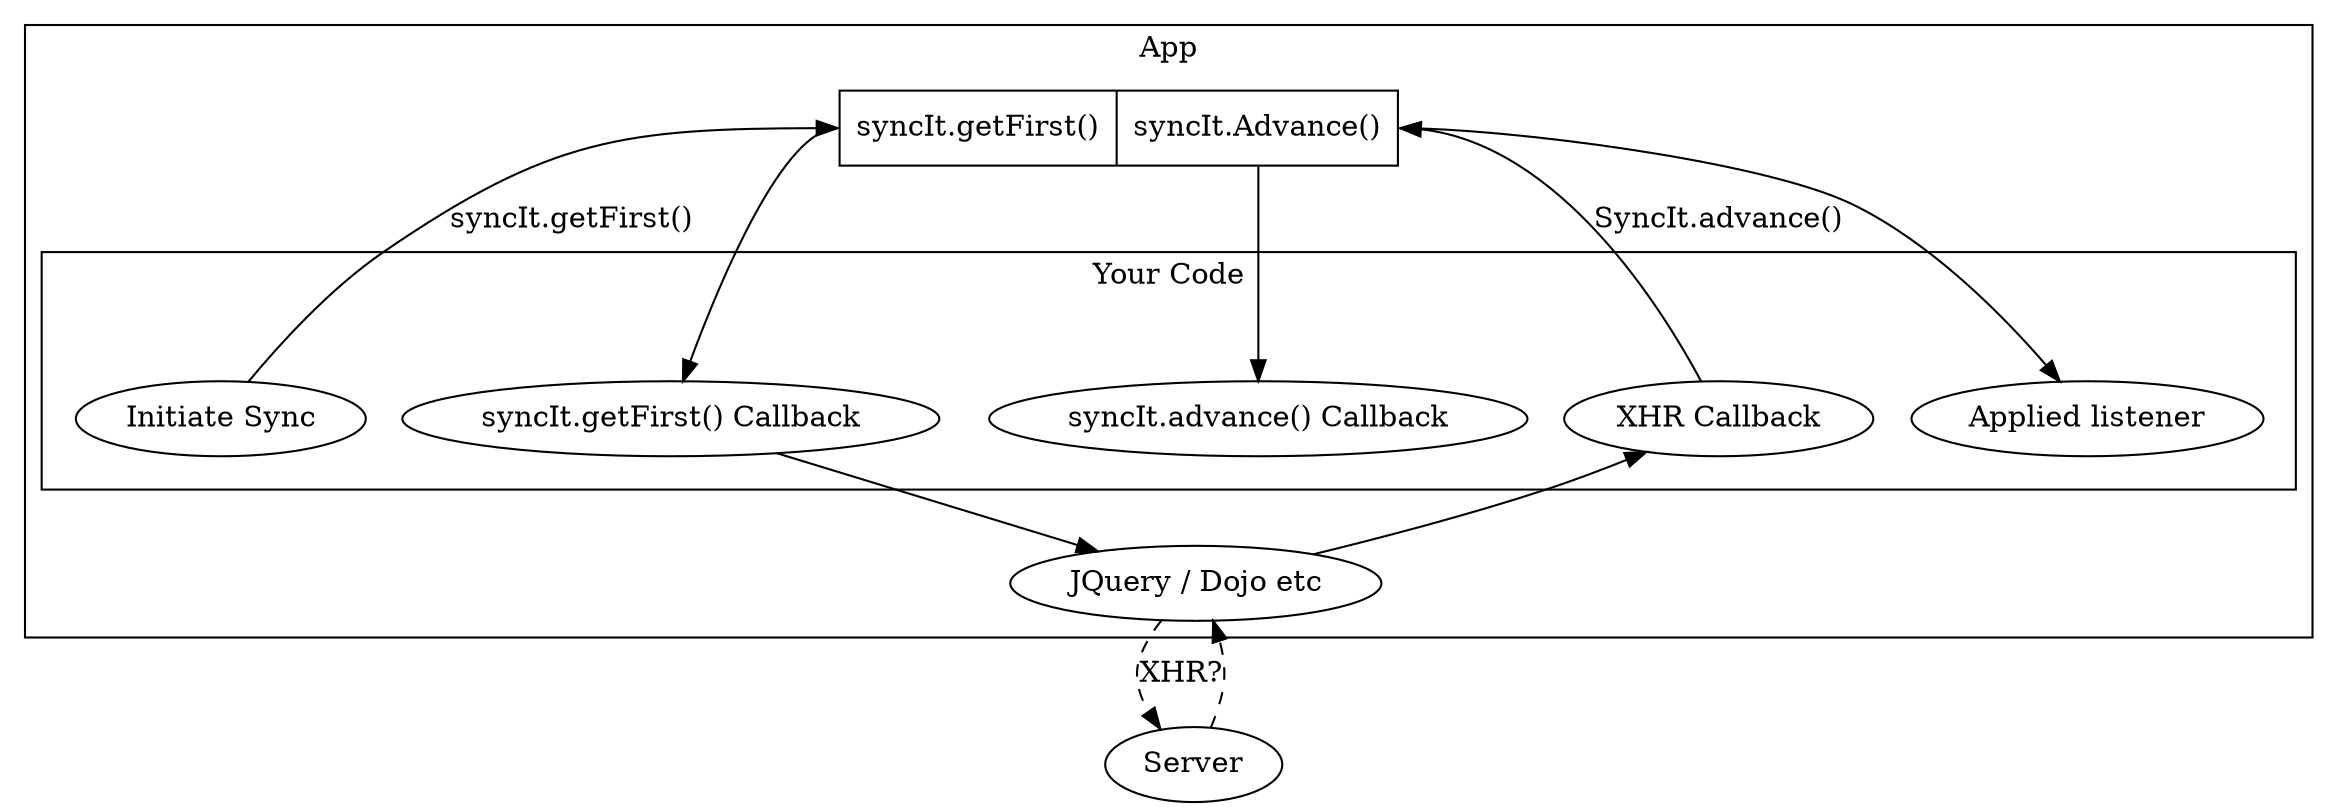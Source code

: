 digraph a { 
	subgraph clusteryourcode {
		label = "App"
		subgraph clustersapp {
			label = "Your Code";
			subgraph clusterg1 {
				style=invis;
				App [label="Initiate Sync", rank=1];
				SyncItCallback [label="syncIt.getFirst() Callback"];
			}
			subgraph clusterg2 {
				style=invis;
				JLibCallback [label="XHR Callback"]
				SyncItEventHandler [label="Applied listener"];
				SyncItCallback2 [label="syncIt.advance() Callback"]
			}
		}
		JLib [label="JQuery / Dojo etc"];
		SyncIt [shape="record", label="{ <sf> syncIt.getFirst() } | { <sa> syncIt.Advance() }"];
	}
	App -> SyncIt:sf [label="syncIt.getFirst()"];
	SyncIt:sf -> SyncItCallback -> JLib;
	JLib -> Server [label="XHR?" style="dashed"];
	Server -> JLib [style="dashed"];
	JLib -> JLibCallback;
	JLibCallback -> SyncIt:sa [label="SyncIt.advance()"];
	SyncIt:sa -> SyncItCallback2;
	SyncIt:sa -> SyncItEventHandler;
}
